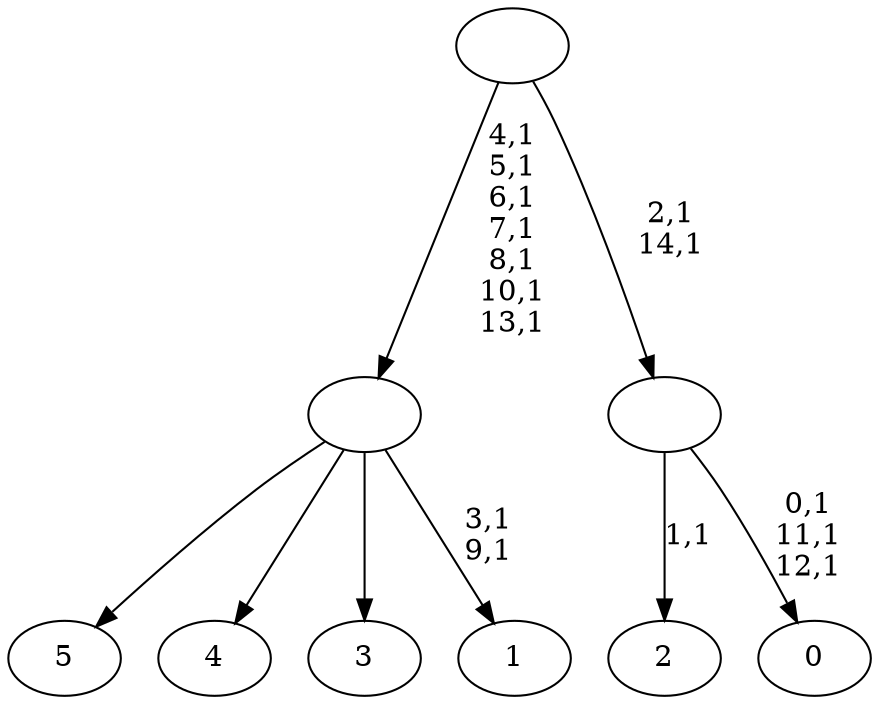 digraph T {
	21 [label="5"]
	20 [label="4"]
	19 [label="3"]
	18 [label="2"]
	16 [label="1"]
	13 [label=""]
	6 [label="0"]
	2 [label=""]
	0 [label=""]
	13 -> 16 [label="3,1\n9,1"]
	13 -> 21 [label=""]
	13 -> 20 [label=""]
	13 -> 19 [label=""]
	2 -> 6 [label="0,1\n11,1\n12,1"]
	2 -> 18 [label="1,1"]
	0 -> 2 [label="2,1\n14,1"]
	0 -> 13 [label="4,1\n5,1\n6,1\n7,1\n8,1\n10,1\n13,1"]
}
